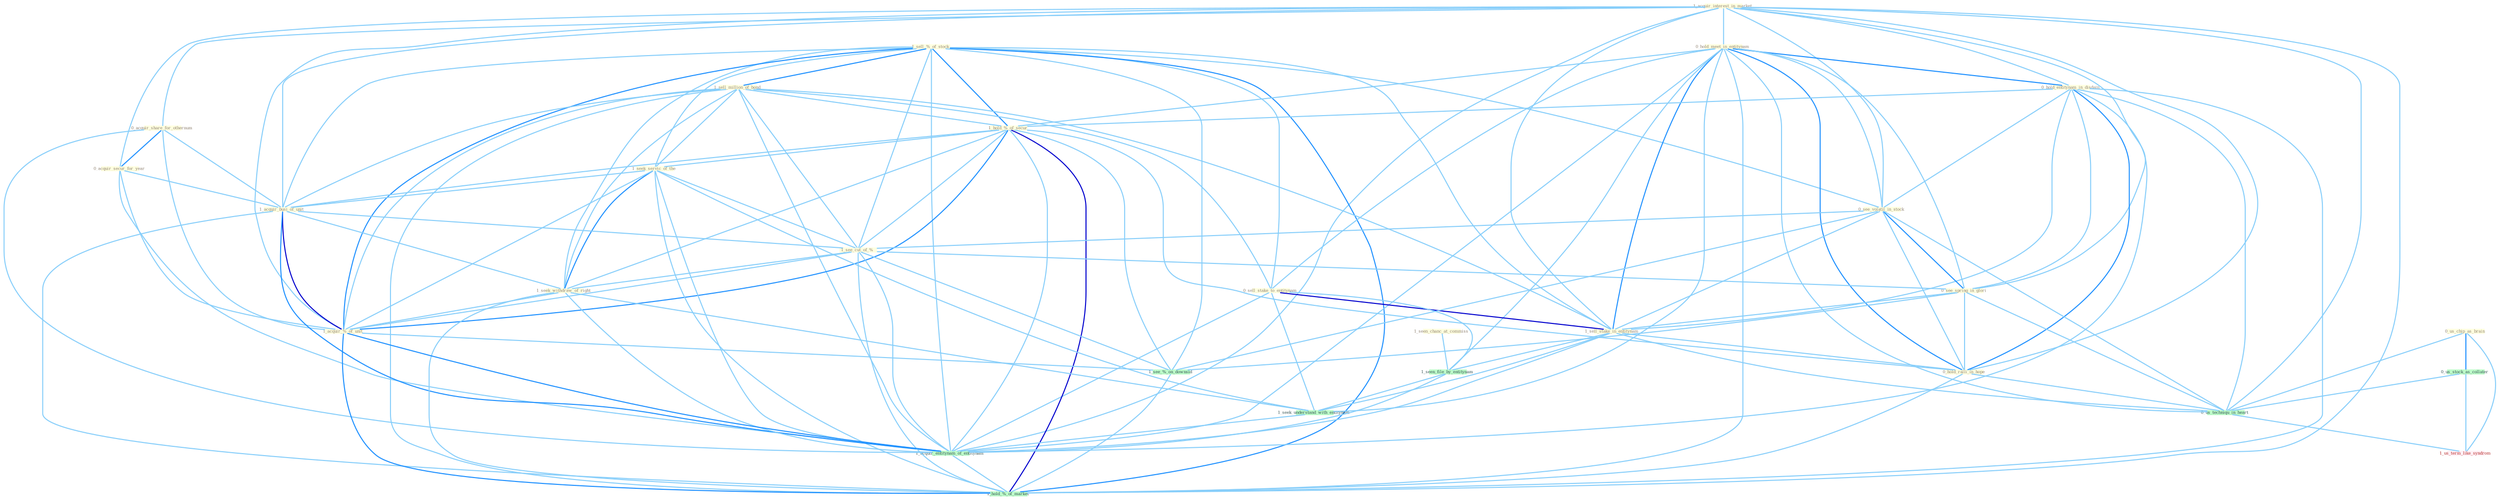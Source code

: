 Graph G{ 
    node
    [shape=polygon,style=filled,width=.5,height=.06,color="#BDFCC9",fixedsize=true,fontsize=4,
    fontcolor="#2f4f4f"];
    {node
    [color="#ffffe0", fontcolor="#8b7d6b"] "1_acquir_interest_in_market " "0_acquir_share_for_othernum " "0_acquir_secur_for_year " "1_sell_%_of_stock " "1_sell_million_of_bond " "0_hold_meet_in_entitynam " "0_hold_entitynam_in_disdain " "0_sell_stake_to_entitynam " "1_hold_%_of_secur " "1_seek_servic_of_the " "0_see_volatil_in_stock " "1_acquir_busi_of_unit " "1_see_cut_of_% " "1_seek_withdraw_of_right " "0_see_spring_in_glori " "1_acquir_%_of_unit " "0_us_chip_as_brain " "1_seen_chanc_at_commiss " "1_sell_stake_in_entitynam " "0_hold_ralli_in_hope "}
{node [color="#fff0f5", fontcolor="#b22222"] "1_us_term_like_syndrom "}
edge [color="#B0E2FF"];

	"1_acquir_interest_in_market " -- "0_acquir_share_for_othernum " [w="1", color="#87cefa" ];
	"1_acquir_interest_in_market " -- "0_acquir_secur_for_year " [w="1", color="#87cefa" ];
	"1_acquir_interest_in_market " -- "0_hold_meet_in_entitynam " [w="1", color="#87cefa" ];
	"1_acquir_interest_in_market " -- "0_hold_entitynam_in_disdain " [w="1", color="#87cefa" ];
	"1_acquir_interest_in_market " -- "0_see_volatil_in_stock " [w="1", color="#87cefa" ];
	"1_acquir_interest_in_market " -- "1_acquir_busi_of_unit " [w="1", color="#87cefa" ];
	"1_acquir_interest_in_market " -- "0_see_spring_in_glori " [w="1", color="#87cefa" ];
	"1_acquir_interest_in_market " -- "1_acquir_%_of_unit " [w="1", color="#87cefa" ];
	"1_acquir_interest_in_market " -- "1_sell_stake_in_entitynam " [w="1", color="#87cefa" ];
	"1_acquir_interest_in_market " -- "0_hold_ralli_in_hope " [w="1", color="#87cefa" ];
	"1_acquir_interest_in_market " -- "1_acquir_entitynam_of_entitynam " [w="1", color="#87cefa" ];
	"1_acquir_interest_in_market " -- "0_us_techniqu_in_heart " [w="1", color="#87cefa" ];
	"1_acquir_interest_in_market " -- "1_hold_%_of_market " [w="1", color="#87cefa" ];
	"0_acquir_share_for_othernum " -- "0_acquir_secur_for_year " [w="2", color="#1e90ff" , len=0.8];
	"0_acquir_share_for_othernum " -- "1_acquir_busi_of_unit " [w="1", color="#87cefa" ];
	"0_acquir_share_for_othernum " -- "1_acquir_%_of_unit " [w="1", color="#87cefa" ];
	"0_acquir_share_for_othernum " -- "1_acquir_entitynam_of_entitynam " [w="1", color="#87cefa" ];
	"0_acquir_secur_for_year " -- "1_acquir_busi_of_unit " [w="1", color="#87cefa" ];
	"0_acquir_secur_for_year " -- "1_acquir_%_of_unit " [w="1", color="#87cefa" ];
	"0_acquir_secur_for_year " -- "1_acquir_entitynam_of_entitynam " [w="1", color="#87cefa" ];
	"1_sell_%_of_stock " -- "1_sell_million_of_bond " [w="2", color="#1e90ff" , len=0.8];
	"1_sell_%_of_stock " -- "0_sell_stake_to_entitynam " [w="1", color="#87cefa" ];
	"1_sell_%_of_stock " -- "1_hold_%_of_secur " [w="2", color="#1e90ff" , len=0.8];
	"1_sell_%_of_stock " -- "1_seek_servic_of_the " [w="1", color="#87cefa" ];
	"1_sell_%_of_stock " -- "0_see_volatil_in_stock " [w="1", color="#87cefa" ];
	"1_sell_%_of_stock " -- "1_acquir_busi_of_unit " [w="1", color="#87cefa" ];
	"1_sell_%_of_stock " -- "1_see_cut_of_% " [w="1", color="#87cefa" ];
	"1_sell_%_of_stock " -- "1_seek_withdraw_of_right " [w="1", color="#87cefa" ];
	"1_sell_%_of_stock " -- "1_acquir_%_of_unit " [w="2", color="#1e90ff" , len=0.8];
	"1_sell_%_of_stock " -- "1_sell_stake_in_entitynam " [w="1", color="#87cefa" ];
	"1_sell_%_of_stock " -- "1_acquir_entitynam_of_entitynam " [w="1", color="#87cefa" ];
	"1_sell_%_of_stock " -- "1_see_%_on_downsid " [w="1", color="#87cefa" ];
	"1_sell_%_of_stock " -- "1_hold_%_of_market " [w="2", color="#1e90ff" , len=0.8];
	"1_sell_million_of_bond " -- "0_sell_stake_to_entitynam " [w="1", color="#87cefa" ];
	"1_sell_million_of_bond " -- "1_hold_%_of_secur " [w="1", color="#87cefa" ];
	"1_sell_million_of_bond " -- "1_seek_servic_of_the " [w="1", color="#87cefa" ];
	"1_sell_million_of_bond " -- "1_acquir_busi_of_unit " [w="1", color="#87cefa" ];
	"1_sell_million_of_bond " -- "1_see_cut_of_% " [w="1", color="#87cefa" ];
	"1_sell_million_of_bond " -- "1_seek_withdraw_of_right " [w="1", color="#87cefa" ];
	"1_sell_million_of_bond " -- "1_acquir_%_of_unit " [w="1", color="#87cefa" ];
	"1_sell_million_of_bond " -- "1_sell_stake_in_entitynam " [w="1", color="#87cefa" ];
	"1_sell_million_of_bond " -- "1_acquir_entitynam_of_entitynam " [w="1", color="#87cefa" ];
	"1_sell_million_of_bond " -- "1_hold_%_of_market " [w="1", color="#87cefa" ];
	"0_hold_meet_in_entitynam " -- "0_hold_entitynam_in_disdain " [w="2", color="#1e90ff" , len=0.8];
	"0_hold_meet_in_entitynam " -- "0_sell_stake_to_entitynam " [w="1", color="#87cefa" ];
	"0_hold_meet_in_entitynam " -- "1_hold_%_of_secur " [w="1", color="#87cefa" ];
	"0_hold_meet_in_entitynam " -- "0_see_volatil_in_stock " [w="1", color="#87cefa" ];
	"0_hold_meet_in_entitynam " -- "0_see_spring_in_glori " [w="1", color="#87cefa" ];
	"0_hold_meet_in_entitynam " -- "1_sell_stake_in_entitynam " [w="2", color="#1e90ff" , len=0.8];
	"0_hold_meet_in_entitynam " -- "0_hold_ralli_in_hope " [w="2", color="#1e90ff" , len=0.8];
	"0_hold_meet_in_entitynam " -- "1_seen_file_by_entitynam " [w="1", color="#87cefa" ];
	"0_hold_meet_in_entitynam " -- "1_seek_understand_with_entitynam " [w="1", color="#87cefa" ];
	"0_hold_meet_in_entitynam " -- "1_acquir_entitynam_of_entitynam " [w="1", color="#87cefa" ];
	"0_hold_meet_in_entitynam " -- "0_us_techniqu_in_heart " [w="1", color="#87cefa" ];
	"0_hold_meet_in_entitynam " -- "1_hold_%_of_market " [w="1", color="#87cefa" ];
	"0_hold_entitynam_in_disdain " -- "1_hold_%_of_secur " [w="1", color="#87cefa" ];
	"0_hold_entitynam_in_disdain " -- "0_see_volatil_in_stock " [w="1", color="#87cefa" ];
	"0_hold_entitynam_in_disdain " -- "0_see_spring_in_glori " [w="1", color="#87cefa" ];
	"0_hold_entitynam_in_disdain " -- "1_sell_stake_in_entitynam " [w="1", color="#87cefa" ];
	"0_hold_entitynam_in_disdain " -- "0_hold_ralli_in_hope " [w="2", color="#1e90ff" , len=0.8];
	"0_hold_entitynam_in_disdain " -- "1_acquir_entitynam_of_entitynam " [w="1", color="#87cefa" ];
	"0_hold_entitynam_in_disdain " -- "0_us_techniqu_in_heart " [w="1", color="#87cefa" ];
	"0_hold_entitynam_in_disdain " -- "1_hold_%_of_market " [w="1", color="#87cefa" ];
	"0_sell_stake_to_entitynam " -- "1_sell_stake_in_entitynam " [w="3", color="#0000cd" , len=0.6];
	"0_sell_stake_to_entitynam " -- "1_seen_file_by_entitynam " [w="1", color="#87cefa" ];
	"0_sell_stake_to_entitynam " -- "1_seek_understand_with_entitynam " [w="1", color="#87cefa" ];
	"0_sell_stake_to_entitynam " -- "1_acquir_entitynam_of_entitynam " [w="1", color="#87cefa" ];
	"1_hold_%_of_secur " -- "1_seek_servic_of_the " [w="1", color="#87cefa" ];
	"1_hold_%_of_secur " -- "1_acquir_busi_of_unit " [w="1", color="#87cefa" ];
	"1_hold_%_of_secur " -- "1_see_cut_of_% " [w="1", color="#87cefa" ];
	"1_hold_%_of_secur " -- "1_seek_withdraw_of_right " [w="1", color="#87cefa" ];
	"1_hold_%_of_secur " -- "1_acquir_%_of_unit " [w="2", color="#1e90ff" , len=0.8];
	"1_hold_%_of_secur " -- "0_hold_ralli_in_hope " [w="1", color="#87cefa" ];
	"1_hold_%_of_secur " -- "1_acquir_entitynam_of_entitynam " [w="1", color="#87cefa" ];
	"1_hold_%_of_secur " -- "1_see_%_on_downsid " [w="1", color="#87cefa" ];
	"1_hold_%_of_secur " -- "1_hold_%_of_market " [w="3", color="#0000cd" , len=0.6];
	"1_seek_servic_of_the " -- "1_acquir_busi_of_unit " [w="1", color="#87cefa" ];
	"1_seek_servic_of_the " -- "1_see_cut_of_% " [w="1", color="#87cefa" ];
	"1_seek_servic_of_the " -- "1_seek_withdraw_of_right " [w="2", color="#1e90ff" , len=0.8];
	"1_seek_servic_of_the " -- "1_acquir_%_of_unit " [w="1", color="#87cefa" ];
	"1_seek_servic_of_the " -- "1_seek_understand_with_entitynam " [w="1", color="#87cefa" ];
	"1_seek_servic_of_the " -- "1_acquir_entitynam_of_entitynam " [w="1", color="#87cefa" ];
	"1_seek_servic_of_the " -- "1_hold_%_of_market " [w="1", color="#87cefa" ];
	"0_see_volatil_in_stock " -- "1_see_cut_of_% " [w="1", color="#87cefa" ];
	"0_see_volatil_in_stock " -- "0_see_spring_in_glori " [w="2", color="#1e90ff" , len=0.8];
	"0_see_volatil_in_stock " -- "1_sell_stake_in_entitynam " [w="1", color="#87cefa" ];
	"0_see_volatil_in_stock " -- "0_hold_ralli_in_hope " [w="1", color="#87cefa" ];
	"0_see_volatil_in_stock " -- "0_us_techniqu_in_heart " [w="1", color="#87cefa" ];
	"0_see_volatil_in_stock " -- "1_see_%_on_downsid " [w="1", color="#87cefa" ];
	"1_acquir_busi_of_unit " -- "1_see_cut_of_% " [w="1", color="#87cefa" ];
	"1_acquir_busi_of_unit " -- "1_seek_withdraw_of_right " [w="1", color="#87cefa" ];
	"1_acquir_busi_of_unit " -- "1_acquir_%_of_unit " [w="3", color="#0000cd" , len=0.6];
	"1_acquir_busi_of_unit " -- "1_acquir_entitynam_of_entitynam " [w="2", color="#1e90ff" , len=0.8];
	"1_acquir_busi_of_unit " -- "1_hold_%_of_market " [w="1", color="#87cefa" ];
	"1_see_cut_of_% " -- "1_seek_withdraw_of_right " [w="1", color="#87cefa" ];
	"1_see_cut_of_% " -- "0_see_spring_in_glori " [w="1", color="#87cefa" ];
	"1_see_cut_of_% " -- "1_acquir_%_of_unit " [w="1", color="#87cefa" ];
	"1_see_cut_of_% " -- "1_acquir_entitynam_of_entitynam " [w="1", color="#87cefa" ];
	"1_see_cut_of_% " -- "1_see_%_on_downsid " [w="1", color="#87cefa" ];
	"1_see_cut_of_% " -- "1_hold_%_of_market " [w="1", color="#87cefa" ];
	"1_seek_withdraw_of_right " -- "1_acquir_%_of_unit " [w="1", color="#87cefa" ];
	"1_seek_withdraw_of_right " -- "1_seek_understand_with_entitynam " [w="1", color="#87cefa" ];
	"1_seek_withdraw_of_right " -- "1_acquir_entitynam_of_entitynam " [w="1", color="#87cefa" ];
	"1_seek_withdraw_of_right " -- "1_hold_%_of_market " [w="1", color="#87cefa" ];
	"0_see_spring_in_glori " -- "1_sell_stake_in_entitynam " [w="1", color="#87cefa" ];
	"0_see_spring_in_glori " -- "0_hold_ralli_in_hope " [w="1", color="#87cefa" ];
	"0_see_spring_in_glori " -- "0_us_techniqu_in_heart " [w="1", color="#87cefa" ];
	"0_see_spring_in_glori " -- "1_see_%_on_downsid " [w="1", color="#87cefa" ];
	"1_acquir_%_of_unit " -- "1_acquir_entitynam_of_entitynam " [w="2", color="#1e90ff" , len=0.8];
	"1_acquir_%_of_unit " -- "1_see_%_on_downsid " [w="1", color="#87cefa" ];
	"1_acquir_%_of_unit " -- "1_hold_%_of_market " [w="2", color="#1e90ff" , len=0.8];
	"0_us_chip_as_brain " -- "0_us_stock_as_collater " [w="2", color="#1e90ff" , len=0.8];
	"0_us_chip_as_brain " -- "0_us_techniqu_in_heart " [w="1", color="#87cefa" ];
	"0_us_chip_as_brain " -- "1_us_term_like_syndrom " [w="1", color="#87cefa" ];
	"1_seen_chanc_at_commiss " -- "1_seen_file_by_entitynam " [w="1", color="#87cefa" ];
	"1_sell_stake_in_entitynam " -- "0_hold_ralli_in_hope " [w="1", color="#87cefa" ];
	"1_sell_stake_in_entitynam " -- "1_seen_file_by_entitynam " [w="1", color="#87cefa" ];
	"1_sell_stake_in_entitynam " -- "1_seek_understand_with_entitynam " [w="1", color="#87cefa" ];
	"1_sell_stake_in_entitynam " -- "1_acquir_entitynam_of_entitynam " [w="1", color="#87cefa" ];
	"1_sell_stake_in_entitynam " -- "0_us_techniqu_in_heart " [w="1", color="#87cefa" ];
	"0_hold_ralli_in_hope " -- "0_us_techniqu_in_heart " [w="1", color="#87cefa" ];
	"0_hold_ralli_in_hope " -- "1_hold_%_of_market " [w="1", color="#87cefa" ];
	"1_seen_file_by_entitynam " -- "1_seek_understand_with_entitynam " [w="1", color="#87cefa" ];
	"1_seen_file_by_entitynam " -- "1_acquir_entitynam_of_entitynam " [w="1", color="#87cefa" ];
	"0_us_stock_as_collater " -- "0_us_techniqu_in_heart " [w="1", color="#87cefa" ];
	"0_us_stock_as_collater " -- "1_us_term_like_syndrom " [w="1", color="#87cefa" ];
	"1_seek_understand_with_entitynam " -- "1_acquir_entitynam_of_entitynam " [w="1", color="#87cefa" ];
	"1_acquir_entitynam_of_entitynam " -- "1_hold_%_of_market " [w="1", color="#87cefa" ];
	"0_us_techniqu_in_heart " -- "1_us_term_like_syndrom " [w="1", color="#87cefa" ];
	"1_see_%_on_downsid " -- "1_hold_%_of_market " [w="1", color="#87cefa" ];
}